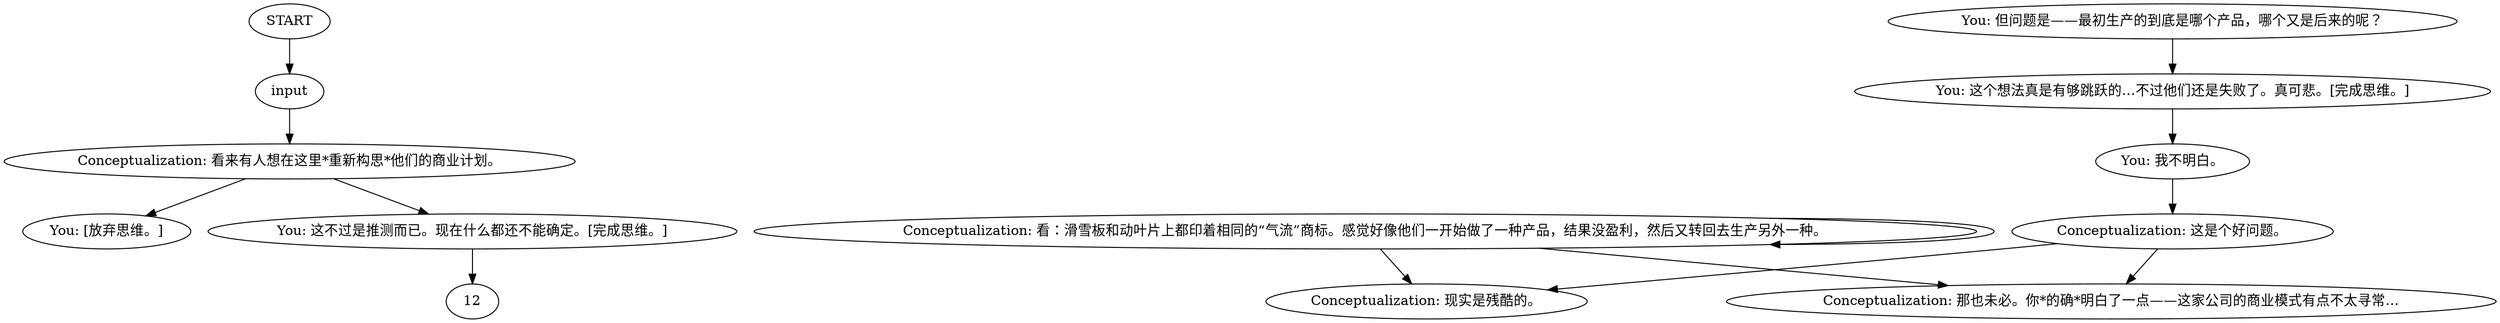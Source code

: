 # DOOMED F2 ORB / conceptstream
# Slipstream conceptualizing
# ==================================================
digraph G {
	  0 [label="START"];
	  1 [label="input"];
	  2 [label="Conceptualization: 看来有人想在这里*重新构思*他们的商业计划。"];
	  3 [label="You: 但问题是——最初生产的到底是哪个产品，哪个又是后来的呢？"];
	  4 [label="Conceptualization: 看：滑雪板和动叶片上都印着相同的“气流”商标。感觉好像他们一开始做了一种产品，结果没盈利，然后又转回去生产另外一种。"];
	  5 [label="Conceptualization: 这是个好问题。"];
	  6 [label="You: 这个想法真是有够跳跃的…不过他们还是失败了。真可悲。[完成思维。]"];
	  7 [label="Conceptualization: 现实是残酷的。"];
	  8 [label="You: 我不明白。"];
	  9 [label="You: [放弃思维。]"];
	  10 [label="You: 这不过是推测而已。现在什么都还不能确定。[完成思维。]"];
	  11 [label="Conceptualization: 那也未必。你*的确*明白了一点——这家公司的商业模式有点不太寻常…"];
	  0 -> 1
	  1 -> 2
	  2 -> 9
	  2 -> 10
	  3 -> 6
	  4 -> 11
	  4 -> 4
	  4 -> 7
	  5 -> 11
	  5 -> 7
	  6 -> 8
	  8 -> 5
	  10 -> 12
}

